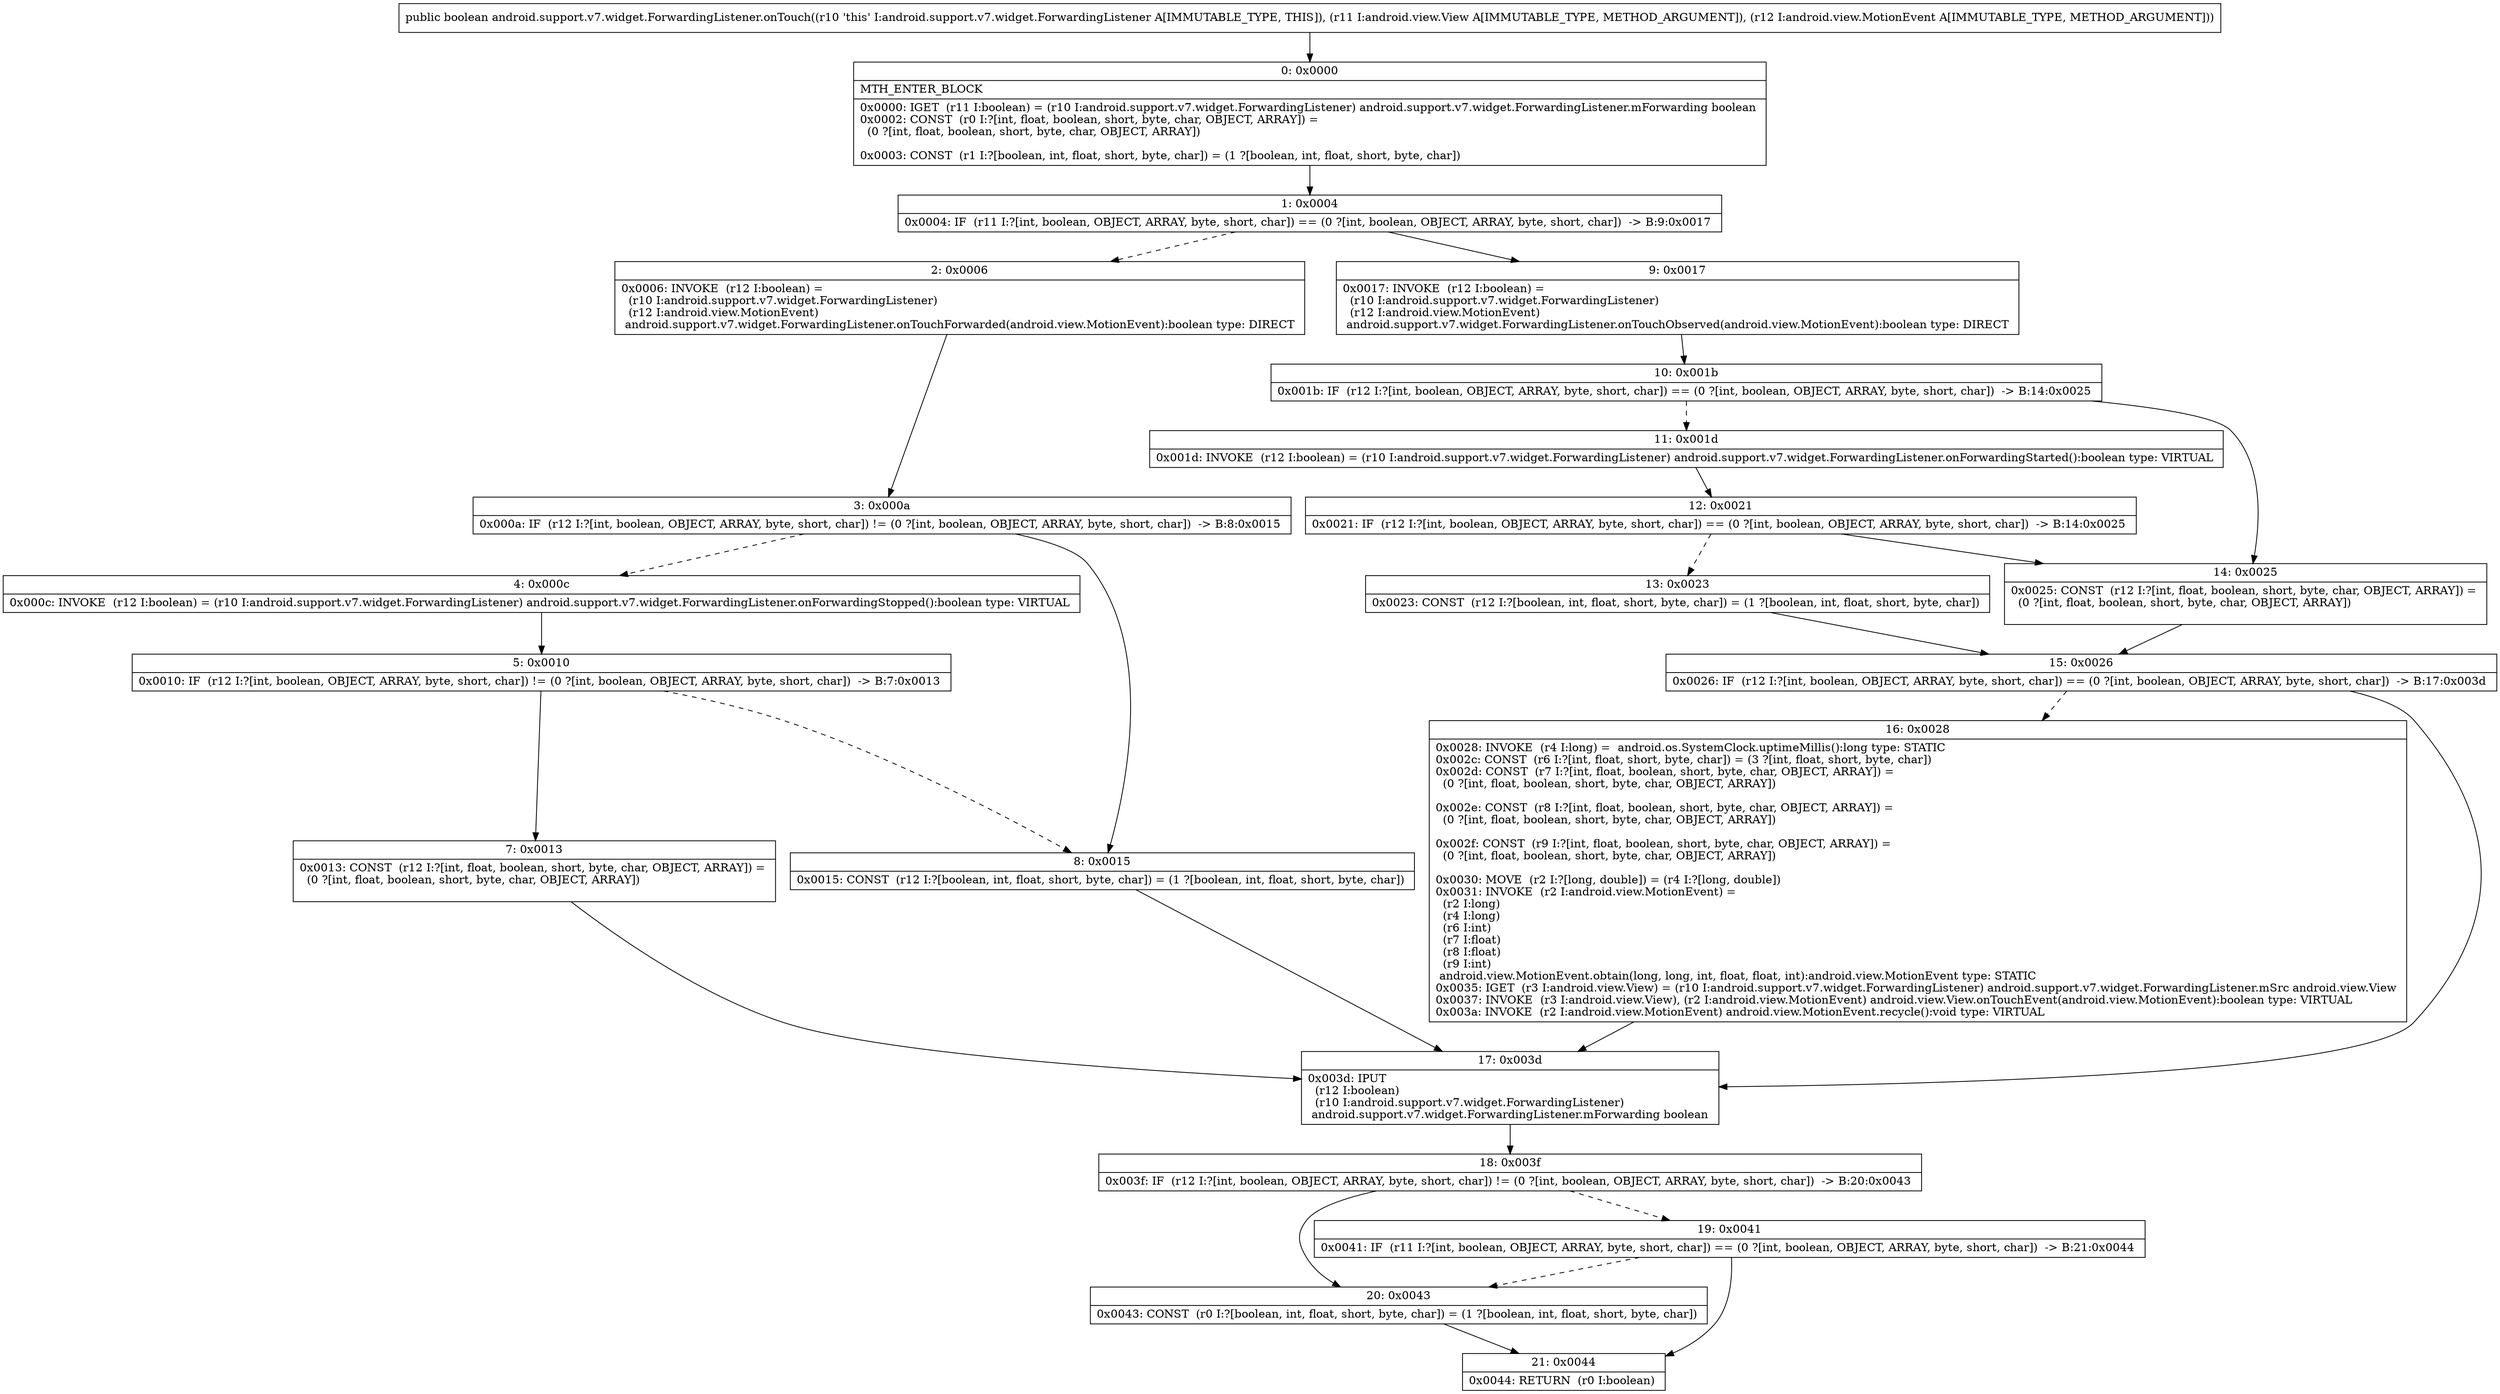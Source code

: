 digraph "CFG forandroid.support.v7.widget.ForwardingListener.onTouch(Landroid\/view\/View;Landroid\/view\/MotionEvent;)Z" {
Node_0 [shape=record,label="{0\:\ 0x0000|MTH_ENTER_BLOCK\l|0x0000: IGET  (r11 I:boolean) = (r10 I:android.support.v7.widget.ForwardingListener) android.support.v7.widget.ForwardingListener.mForwarding boolean \l0x0002: CONST  (r0 I:?[int, float, boolean, short, byte, char, OBJECT, ARRAY]) = \l  (0 ?[int, float, boolean, short, byte, char, OBJECT, ARRAY])\l \l0x0003: CONST  (r1 I:?[boolean, int, float, short, byte, char]) = (1 ?[boolean, int, float, short, byte, char]) \l}"];
Node_1 [shape=record,label="{1\:\ 0x0004|0x0004: IF  (r11 I:?[int, boolean, OBJECT, ARRAY, byte, short, char]) == (0 ?[int, boolean, OBJECT, ARRAY, byte, short, char])  \-\> B:9:0x0017 \l}"];
Node_2 [shape=record,label="{2\:\ 0x0006|0x0006: INVOKE  (r12 I:boolean) = \l  (r10 I:android.support.v7.widget.ForwardingListener)\l  (r12 I:android.view.MotionEvent)\l android.support.v7.widget.ForwardingListener.onTouchForwarded(android.view.MotionEvent):boolean type: DIRECT \l}"];
Node_3 [shape=record,label="{3\:\ 0x000a|0x000a: IF  (r12 I:?[int, boolean, OBJECT, ARRAY, byte, short, char]) != (0 ?[int, boolean, OBJECT, ARRAY, byte, short, char])  \-\> B:8:0x0015 \l}"];
Node_4 [shape=record,label="{4\:\ 0x000c|0x000c: INVOKE  (r12 I:boolean) = (r10 I:android.support.v7.widget.ForwardingListener) android.support.v7.widget.ForwardingListener.onForwardingStopped():boolean type: VIRTUAL \l}"];
Node_5 [shape=record,label="{5\:\ 0x0010|0x0010: IF  (r12 I:?[int, boolean, OBJECT, ARRAY, byte, short, char]) != (0 ?[int, boolean, OBJECT, ARRAY, byte, short, char])  \-\> B:7:0x0013 \l}"];
Node_7 [shape=record,label="{7\:\ 0x0013|0x0013: CONST  (r12 I:?[int, float, boolean, short, byte, char, OBJECT, ARRAY]) = \l  (0 ?[int, float, boolean, short, byte, char, OBJECT, ARRAY])\l \l}"];
Node_8 [shape=record,label="{8\:\ 0x0015|0x0015: CONST  (r12 I:?[boolean, int, float, short, byte, char]) = (1 ?[boolean, int, float, short, byte, char]) \l}"];
Node_9 [shape=record,label="{9\:\ 0x0017|0x0017: INVOKE  (r12 I:boolean) = \l  (r10 I:android.support.v7.widget.ForwardingListener)\l  (r12 I:android.view.MotionEvent)\l android.support.v7.widget.ForwardingListener.onTouchObserved(android.view.MotionEvent):boolean type: DIRECT \l}"];
Node_10 [shape=record,label="{10\:\ 0x001b|0x001b: IF  (r12 I:?[int, boolean, OBJECT, ARRAY, byte, short, char]) == (0 ?[int, boolean, OBJECT, ARRAY, byte, short, char])  \-\> B:14:0x0025 \l}"];
Node_11 [shape=record,label="{11\:\ 0x001d|0x001d: INVOKE  (r12 I:boolean) = (r10 I:android.support.v7.widget.ForwardingListener) android.support.v7.widget.ForwardingListener.onForwardingStarted():boolean type: VIRTUAL \l}"];
Node_12 [shape=record,label="{12\:\ 0x0021|0x0021: IF  (r12 I:?[int, boolean, OBJECT, ARRAY, byte, short, char]) == (0 ?[int, boolean, OBJECT, ARRAY, byte, short, char])  \-\> B:14:0x0025 \l}"];
Node_13 [shape=record,label="{13\:\ 0x0023|0x0023: CONST  (r12 I:?[boolean, int, float, short, byte, char]) = (1 ?[boolean, int, float, short, byte, char]) \l}"];
Node_14 [shape=record,label="{14\:\ 0x0025|0x0025: CONST  (r12 I:?[int, float, boolean, short, byte, char, OBJECT, ARRAY]) = \l  (0 ?[int, float, boolean, short, byte, char, OBJECT, ARRAY])\l \l}"];
Node_15 [shape=record,label="{15\:\ 0x0026|0x0026: IF  (r12 I:?[int, boolean, OBJECT, ARRAY, byte, short, char]) == (0 ?[int, boolean, OBJECT, ARRAY, byte, short, char])  \-\> B:17:0x003d \l}"];
Node_16 [shape=record,label="{16\:\ 0x0028|0x0028: INVOKE  (r4 I:long) =  android.os.SystemClock.uptimeMillis():long type: STATIC \l0x002c: CONST  (r6 I:?[int, float, short, byte, char]) = (3 ?[int, float, short, byte, char]) \l0x002d: CONST  (r7 I:?[int, float, boolean, short, byte, char, OBJECT, ARRAY]) = \l  (0 ?[int, float, boolean, short, byte, char, OBJECT, ARRAY])\l \l0x002e: CONST  (r8 I:?[int, float, boolean, short, byte, char, OBJECT, ARRAY]) = \l  (0 ?[int, float, boolean, short, byte, char, OBJECT, ARRAY])\l \l0x002f: CONST  (r9 I:?[int, float, boolean, short, byte, char, OBJECT, ARRAY]) = \l  (0 ?[int, float, boolean, short, byte, char, OBJECT, ARRAY])\l \l0x0030: MOVE  (r2 I:?[long, double]) = (r4 I:?[long, double]) \l0x0031: INVOKE  (r2 I:android.view.MotionEvent) = \l  (r2 I:long)\l  (r4 I:long)\l  (r6 I:int)\l  (r7 I:float)\l  (r8 I:float)\l  (r9 I:int)\l android.view.MotionEvent.obtain(long, long, int, float, float, int):android.view.MotionEvent type: STATIC \l0x0035: IGET  (r3 I:android.view.View) = (r10 I:android.support.v7.widget.ForwardingListener) android.support.v7.widget.ForwardingListener.mSrc android.view.View \l0x0037: INVOKE  (r3 I:android.view.View), (r2 I:android.view.MotionEvent) android.view.View.onTouchEvent(android.view.MotionEvent):boolean type: VIRTUAL \l0x003a: INVOKE  (r2 I:android.view.MotionEvent) android.view.MotionEvent.recycle():void type: VIRTUAL \l}"];
Node_17 [shape=record,label="{17\:\ 0x003d|0x003d: IPUT  \l  (r12 I:boolean)\l  (r10 I:android.support.v7.widget.ForwardingListener)\l android.support.v7.widget.ForwardingListener.mForwarding boolean \l}"];
Node_18 [shape=record,label="{18\:\ 0x003f|0x003f: IF  (r12 I:?[int, boolean, OBJECT, ARRAY, byte, short, char]) != (0 ?[int, boolean, OBJECT, ARRAY, byte, short, char])  \-\> B:20:0x0043 \l}"];
Node_19 [shape=record,label="{19\:\ 0x0041|0x0041: IF  (r11 I:?[int, boolean, OBJECT, ARRAY, byte, short, char]) == (0 ?[int, boolean, OBJECT, ARRAY, byte, short, char])  \-\> B:21:0x0044 \l}"];
Node_20 [shape=record,label="{20\:\ 0x0043|0x0043: CONST  (r0 I:?[boolean, int, float, short, byte, char]) = (1 ?[boolean, int, float, short, byte, char]) \l}"];
Node_21 [shape=record,label="{21\:\ 0x0044|0x0044: RETURN  (r0 I:boolean) \l}"];
MethodNode[shape=record,label="{public boolean android.support.v7.widget.ForwardingListener.onTouch((r10 'this' I:android.support.v7.widget.ForwardingListener A[IMMUTABLE_TYPE, THIS]), (r11 I:android.view.View A[IMMUTABLE_TYPE, METHOD_ARGUMENT]), (r12 I:android.view.MotionEvent A[IMMUTABLE_TYPE, METHOD_ARGUMENT])) }"];
MethodNode -> Node_0;
Node_0 -> Node_1;
Node_1 -> Node_2[style=dashed];
Node_1 -> Node_9;
Node_2 -> Node_3;
Node_3 -> Node_4[style=dashed];
Node_3 -> Node_8;
Node_4 -> Node_5;
Node_5 -> Node_7;
Node_5 -> Node_8[style=dashed];
Node_7 -> Node_17;
Node_8 -> Node_17;
Node_9 -> Node_10;
Node_10 -> Node_11[style=dashed];
Node_10 -> Node_14;
Node_11 -> Node_12;
Node_12 -> Node_13[style=dashed];
Node_12 -> Node_14;
Node_13 -> Node_15;
Node_14 -> Node_15;
Node_15 -> Node_16[style=dashed];
Node_15 -> Node_17;
Node_16 -> Node_17;
Node_17 -> Node_18;
Node_18 -> Node_19[style=dashed];
Node_18 -> Node_20;
Node_19 -> Node_20[style=dashed];
Node_19 -> Node_21;
Node_20 -> Node_21;
}

